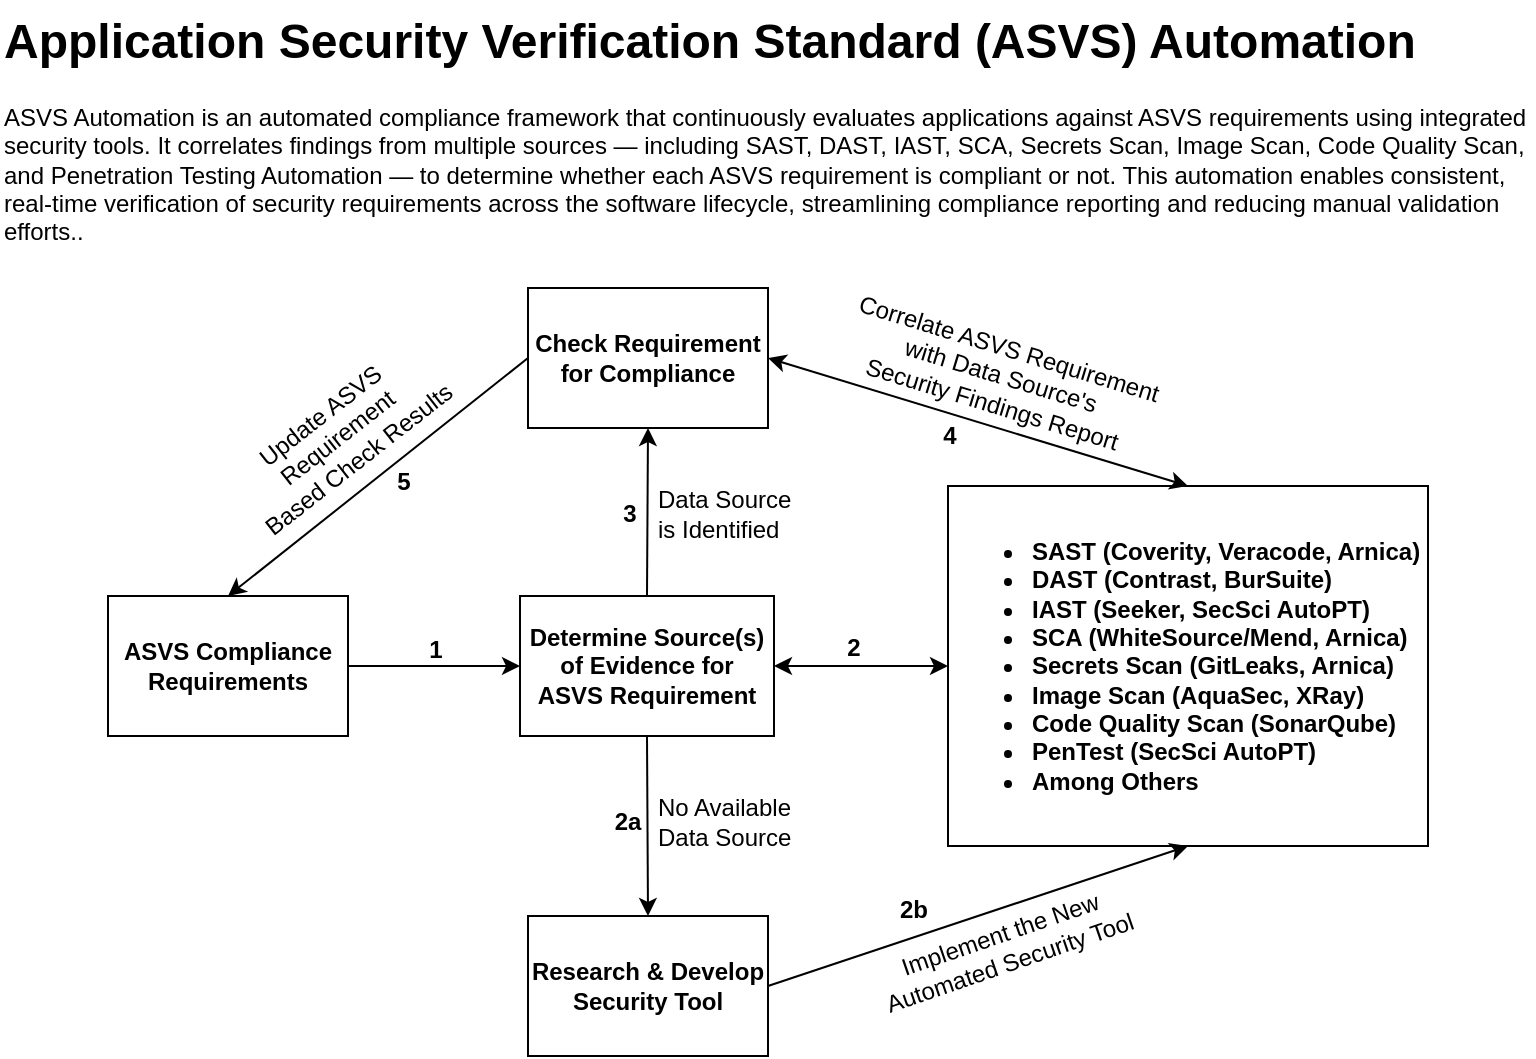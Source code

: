 <mxfile version="28.2.8">
  <diagram name="Page-1" id="9TotaVrWxx92AggmXr8s">
    <mxGraphModel dx="991" dy="510" grid="1" gridSize="10" guides="1" tooltips="1" connect="1" arrows="1" fold="1" page="1" pageScale="1" pageWidth="850" pageHeight="1100" background="#ffffff" math="0" shadow="0">
      <root>
        <mxCell id="0" />
        <mxCell id="1" parent="0" />
        <mxCell id="qfN-WEjrHHxF7JBa_rxf-5" value="&lt;b&gt;ASVS Compliance Requirements&lt;/b&gt;" style="rounded=0;whiteSpace=wrap;html=1;" parent="1" vertex="1">
          <mxGeometry x="97" y="318" width="120" height="70" as="geometry" />
        </mxCell>
        <mxCell id="qfN-WEjrHHxF7JBa_rxf-6" value="&lt;ul&gt;&lt;li&gt;&lt;b&gt;SAST (Coverity, Veracode, Arnica)&lt;/b&gt;&lt;/li&gt;&lt;li&gt;&lt;b&gt;DAST (Contrast, BurSuite)&lt;/b&gt;&lt;/li&gt;&lt;li&gt;&lt;b&gt;IAST (Seeker, SecSci AutoPT)&lt;/b&gt;&lt;/li&gt;&lt;li&gt;&lt;b&gt;SCA (WhiteSource/Mend, Arnica)&lt;/b&gt;&lt;/li&gt;&lt;li&gt;&lt;b&gt;Secrets Scan (GitLeaks, Arnica)&lt;/b&gt;&lt;/li&gt;&lt;li&gt;&lt;b&gt;Image Scan (&lt;/b&gt;&lt;b&gt;AquaSec, XRay&lt;/b&gt;&lt;b&gt;)&lt;/b&gt;&lt;/li&gt;&lt;li&gt;&lt;b&gt;Code Quality Scan (SonarQube)&lt;/b&gt;&lt;/li&gt;&lt;li&gt;&lt;b&gt;PenTest (SecSci AutoPT)&lt;/b&gt;&lt;/li&gt;&lt;li&gt;&lt;b&gt;Among Others&lt;/b&gt;&lt;/li&gt;&lt;/ul&gt;" style="rounded=0;whiteSpace=wrap;html=1;align=left;" parent="1" vertex="1">
          <mxGeometry x="517" y="263" width="240" height="180" as="geometry" />
        </mxCell>
        <mxCell id="qfN-WEjrHHxF7JBa_rxf-7" value="&lt;b&gt;Research &amp;amp; Develop Security Tool&lt;/b&gt;" style="rounded=0;whiteSpace=wrap;html=1;" parent="1" vertex="1">
          <mxGeometry x="307" y="478" width="120" height="70" as="geometry" />
        </mxCell>
        <mxCell id="qfN-WEjrHHxF7JBa_rxf-8" value="&lt;div&gt;&lt;b&gt;Determine Source(s)&lt;/b&gt;&lt;/div&gt;&lt;div&gt;&lt;b&gt;of Evidence for&lt;/b&gt;&lt;/div&gt;&lt;div&gt;&lt;b&gt;ASVS Requirement&lt;/b&gt;&lt;/div&gt;" style="rounded=0;whiteSpace=wrap;html=1;" parent="1" vertex="1">
          <mxGeometry x="303" y="318" width="127" height="70" as="geometry" />
        </mxCell>
        <mxCell id="qfN-WEjrHHxF7JBa_rxf-12" value="" style="endArrow=classic;html=1;rounded=0;exitX=0.5;exitY=1;exitDx=0;exitDy=0;entryX=0.5;entryY=0;entryDx=0;entryDy=0;" parent="1" source="qfN-WEjrHHxF7JBa_rxf-8" target="qfN-WEjrHHxF7JBa_rxf-7" edge="1">
          <mxGeometry width="50" height="50" relative="1" as="geometry">
            <mxPoint x="407" y="548" as="sourcePoint" />
            <mxPoint x="457" y="498" as="targetPoint" />
          </mxGeometry>
        </mxCell>
        <mxCell id="qfN-WEjrHHxF7JBa_rxf-13" value="" style="endArrow=classic;startArrow=classic;html=1;rounded=0;exitX=1;exitY=0.5;exitDx=0;exitDy=0;entryX=0;entryY=0.5;entryDx=0;entryDy=0;" parent="1" source="qfN-WEjrHHxF7JBa_rxf-8" target="qfN-WEjrHHxF7JBa_rxf-6" edge="1">
          <mxGeometry width="50" height="50" relative="1" as="geometry">
            <mxPoint x="507" y="798" as="sourcePoint" />
            <mxPoint x="597" y="798" as="targetPoint" />
          </mxGeometry>
        </mxCell>
        <mxCell id="qfN-WEjrHHxF7JBa_rxf-14" value="" style="endArrow=classic;html=1;rounded=0;entryX=0.5;entryY=1;entryDx=0;entryDy=0;exitX=1;exitY=0.5;exitDx=0;exitDy=0;" parent="1" source="qfN-WEjrHHxF7JBa_rxf-7" target="qfN-WEjrHHxF7JBa_rxf-6" edge="1">
          <mxGeometry width="50" height="50" relative="1" as="geometry">
            <mxPoint x="407" y="548" as="sourcePoint" />
            <mxPoint x="457" y="498" as="targetPoint" />
          </mxGeometry>
        </mxCell>
        <mxCell id="qfN-WEjrHHxF7JBa_rxf-17" value="No Available Data Source" style="text;html=1;whiteSpace=wrap;strokeColor=none;fillColor=none;align=left;verticalAlign=middle;rounded=0;" parent="1" vertex="1">
          <mxGeometry x="370" y="401" width="73" height="60" as="geometry" />
        </mxCell>
        <mxCell id="qfN-WEjrHHxF7JBa_rxf-20" value="&lt;b&gt;Check Requirement for Compliance&lt;/b&gt;" style="rounded=0;whiteSpace=wrap;html=1;" parent="1" vertex="1">
          <mxGeometry x="307" y="164" width="120" height="70" as="geometry" />
        </mxCell>
        <mxCell id="qfN-WEjrHHxF7JBa_rxf-21" value="Data Source is Identified" style="text;html=1;whiteSpace=wrap;strokeColor=none;fillColor=none;align=left;verticalAlign=middle;rounded=0;" parent="1" vertex="1">
          <mxGeometry x="370" y="247" width="78" height="60" as="geometry" />
        </mxCell>
        <mxCell id="qfN-WEjrHHxF7JBa_rxf-22" value="" style="endArrow=classic;html=1;rounded=0;entryX=0.5;entryY=1;entryDx=0;entryDy=0;exitX=0.5;exitY=0;exitDx=0;exitDy=0;" parent="1" source="qfN-WEjrHHxF7JBa_rxf-8" target="qfN-WEjrHHxF7JBa_rxf-20" edge="1">
          <mxGeometry width="50" height="50" relative="1" as="geometry">
            <mxPoint x="407" y="467" as="sourcePoint" />
            <mxPoint x="457" y="417" as="targetPoint" />
          </mxGeometry>
        </mxCell>
        <mxCell id="qfN-WEjrHHxF7JBa_rxf-23" value="" style="endArrow=classic;html=1;rounded=0;entryX=0;entryY=0.5;entryDx=0;entryDy=0;exitX=1;exitY=0.5;exitDx=0;exitDy=0;" parent="1" source="qfN-WEjrHHxF7JBa_rxf-5" target="qfN-WEjrHHxF7JBa_rxf-8" edge="1">
          <mxGeometry width="50" height="50" relative="1" as="geometry">
            <mxPoint x="547" y="741" as="sourcePoint" />
            <mxPoint x="547" y="657" as="targetPoint" />
          </mxGeometry>
        </mxCell>
        <mxCell id="qfN-WEjrHHxF7JBa_rxf-24" value="" style="endArrow=classic;html=1;rounded=0;exitX=0;exitY=0.5;exitDx=0;exitDy=0;entryX=0.5;entryY=0;entryDx=0;entryDy=0;" parent="1" source="qfN-WEjrHHxF7JBa_rxf-20" target="qfN-WEjrHHxF7JBa_rxf-5" edge="1">
          <mxGeometry width="50" height="50" relative="1" as="geometry">
            <mxPoint x="407" y="467" as="sourcePoint" />
            <mxPoint x="457" y="417" as="targetPoint" />
          </mxGeometry>
        </mxCell>
        <mxCell id="qfN-WEjrHHxF7JBa_rxf-25" value="&lt;div align=&quot;center&quot;&gt;Update ASVS&lt;/div&gt;&lt;div align=&quot;center&quot;&gt;Requirement&lt;/div&gt;&lt;div align=&quot;center&quot;&gt;&amp;nbsp;Based Check Results&lt;/div&gt;" style="text;html=1;whiteSpace=wrap;strokeColor=none;fillColor=none;align=center;verticalAlign=middle;rounded=0;rotation=-38;" parent="1" vertex="1">
          <mxGeometry x="141" y="214" width="142" height="50" as="geometry" />
        </mxCell>
        <mxCell id="qfN-WEjrHHxF7JBa_rxf-26" value="" style="endArrow=classic;startArrow=classic;html=1;rounded=0;exitX=1;exitY=0.5;exitDx=0;exitDy=0;entryX=0.5;entryY=0;entryDx=0;entryDy=0;" parent="1" source="qfN-WEjrHHxF7JBa_rxf-20" target="qfN-WEjrHHxF7JBa_rxf-6" edge="1">
          <mxGeometry width="50" height="50" relative="1" as="geometry">
            <mxPoint x="527" y="617" as="sourcePoint" />
            <mxPoint x="617" y="617" as="targetPoint" />
          </mxGeometry>
        </mxCell>
        <mxCell id="qfN-WEjrHHxF7JBa_rxf-27" value="1" style="text;html=1;whiteSpace=wrap;strokeColor=none;fillColor=none;align=center;verticalAlign=middle;rounded=0;fontStyle=1" parent="1" vertex="1">
          <mxGeometry x="246" y="330" width="30" height="30" as="geometry" />
        </mxCell>
        <mxCell id="qfN-WEjrHHxF7JBa_rxf-28" value="2" style="text;html=1;whiteSpace=wrap;strokeColor=none;fillColor=none;align=center;verticalAlign=middle;rounded=0;fontStyle=1" parent="1" vertex="1">
          <mxGeometry x="455" y="329" width="30" height="30" as="geometry" />
        </mxCell>
        <mxCell id="qfN-WEjrHHxF7JBa_rxf-29" value="2a" style="text;html=1;whiteSpace=wrap;strokeColor=none;fillColor=none;align=center;verticalAlign=middle;rounded=0;fontStyle=1" parent="1" vertex="1">
          <mxGeometry x="342" y="416" width="30" height="30" as="geometry" />
        </mxCell>
        <mxCell id="qfN-WEjrHHxF7JBa_rxf-30" value="2b" style="text;html=1;whiteSpace=wrap;strokeColor=none;fillColor=none;align=center;verticalAlign=middle;rounded=0;fontStyle=1" parent="1" vertex="1">
          <mxGeometry x="485" y="460" width="30" height="30" as="geometry" />
        </mxCell>
        <mxCell id="qfN-WEjrHHxF7JBa_rxf-31" value="3" style="text;html=1;whiteSpace=wrap;strokeColor=none;fillColor=none;align=center;verticalAlign=middle;rounded=0;fontStyle=1" parent="1" vertex="1">
          <mxGeometry x="343" y="262" width="30" height="30" as="geometry" />
        </mxCell>
        <mxCell id="qfN-WEjrHHxF7JBa_rxf-32" value="4" style="text;html=1;whiteSpace=wrap;strokeColor=none;fillColor=none;align=center;verticalAlign=middle;rounded=0;fontStyle=1" parent="1" vertex="1">
          <mxGeometry x="503" y="223" width="30" height="30" as="geometry" />
        </mxCell>
        <mxCell id="qfN-WEjrHHxF7JBa_rxf-33" value="5" style="text;html=1;whiteSpace=wrap;strokeColor=none;fillColor=none;align=center;verticalAlign=middle;rounded=0;fontStyle=1" parent="1" vertex="1">
          <mxGeometry x="230" y="246" width="30" height="30" as="geometry" />
        </mxCell>
        <mxCell id="qfN-WEjrHHxF7JBa_rxf-34" value="&lt;h1 style=&quot;margin-top: 0px;&quot;&gt;Application Security Verification Standard (ASVS) Automation&lt;/h1&gt;&lt;p&gt;ASVS Automation is an automated compliance framework that continuously evaluates applications against ASVS requirements using integrated security tools. It correlates findings from multiple sources — including SAST, DAST, IAST, SCA, Secrets Scan, Image Scan, Code Quality Scan, and Penetration Testing Automation — to determine whether each ASVS requirement is compliant or not. This automation enables consistent, real-time verification of security requirements across the software lifecycle, streamlining compliance reporting and reducing manual validation efforts..&lt;/p&gt;" style="text;html=1;whiteSpace=wrap;overflow=hidden;rounded=0;" parent="1" vertex="1">
          <mxGeometry x="43" y="20" width="767" height="130" as="geometry" />
        </mxCell>
        <mxCell id="d9wsdsk2tDpXN6v5wOgq-1" value="Implement the New Automated Security Tool" style="text;html=1;whiteSpace=wrap;strokeColor=none;fillColor=none;align=center;verticalAlign=middle;rounded=0;rotation=-19;" parent="1" vertex="1">
          <mxGeometry x="472" y="478" width="147" height="32" as="geometry" />
        </mxCell>
        <mxCell id="d9wsdsk2tDpXN6v5wOgq-2" value="&lt;div&gt;Correlate ASVS Requirement with Data Source&#39;s&lt;/div&gt;&lt;div&gt;Security Findings Report&lt;/div&gt;" style="text;html=1;whiteSpace=wrap;strokeColor=none;fillColor=none;align=center;verticalAlign=middle;rounded=0;rotation=17;" parent="1" vertex="1">
          <mxGeometry x="456" y="185.76" width="175" height="44.24" as="geometry" />
        </mxCell>
      </root>
    </mxGraphModel>
  </diagram>
</mxfile>
